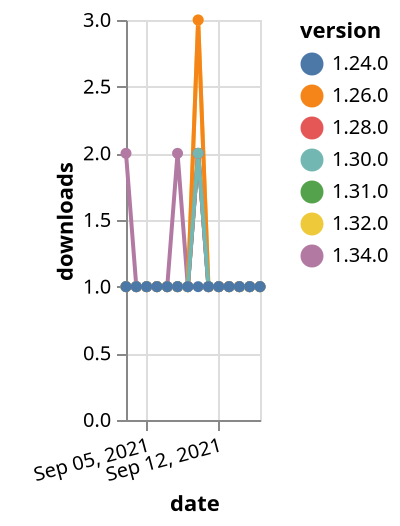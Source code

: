 {"$schema": "https://vega.github.io/schema/vega-lite/v5.json", "description": "A simple bar chart with embedded data.", "data": {"values": [{"date": "2021-09-03", "total": 135, "delta": 1, "version": "1.31.0"}, {"date": "2021-09-04", "total": 136, "delta": 1, "version": "1.31.0"}, {"date": "2021-09-05", "total": 137, "delta": 1, "version": "1.31.0"}, {"date": "2021-09-06", "total": 138, "delta": 1, "version": "1.31.0"}, {"date": "2021-09-07", "total": 139, "delta": 1, "version": "1.31.0"}, {"date": "2021-09-08", "total": 140, "delta": 1, "version": "1.31.0"}, {"date": "2021-09-09", "total": 141, "delta": 1, "version": "1.31.0"}, {"date": "2021-09-10", "total": 143, "delta": 2, "version": "1.31.0"}, {"date": "2021-09-11", "total": 144, "delta": 1, "version": "1.31.0"}, {"date": "2021-09-12", "total": 145, "delta": 1, "version": "1.31.0"}, {"date": "2021-09-13", "total": 146, "delta": 1, "version": "1.31.0"}, {"date": "2021-09-14", "total": 147, "delta": 1, "version": "1.31.0"}, {"date": "2021-09-15", "total": 148, "delta": 1, "version": "1.31.0"}, {"date": "2021-09-16", "total": 149, "delta": 1, "version": "1.31.0"}, {"date": "2021-09-03", "total": 122, "delta": 2, "version": "1.34.0"}, {"date": "2021-09-04", "total": 123, "delta": 1, "version": "1.34.0"}, {"date": "2021-09-05", "total": 124, "delta": 1, "version": "1.34.0"}, {"date": "2021-09-06", "total": 125, "delta": 1, "version": "1.34.0"}, {"date": "2021-09-07", "total": 126, "delta": 1, "version": "1.34.0"}, {"date": "2021-09-08", "total": 128, "delta": 2, "version": "1.34.0"}, {"date": "2021-09-09", "total": 129, "delta": 1, "version": "1.34.0"}, {"date": "2021-09-10", "total": 131, "delta": 2, "version": "1.34.0"}, {"date": "2021-09-11", "total": 132, "delta": 1, "version": "1.34.0"}, {"date": "2021-09-12", "total": 133, "delta": 1, "version": "1.34.0"}, {"date": "2021-09-13", "total": 134, "delta": 1, "version": "1.34.0"}, {"date": "2021-09-14", "total": 135, "delta": 1, "version": "1.34.0"}, {"date": "2021-09-15", "total": 136, "delta": 1, "version": "1.34.0"}, {"date": "2021-09-16", "total": 137, "delta": 1, "version": "1.34.0"}, {"date": "2021-09-03", "total": 163, "delta": 1, "version": "1.32.0"}, {"date": "2021-09-04", "total": 164, "delta": 1, "version": "1.32.0"}, {"date": "2021-09-05", "total": 165, "delta": 1, "version": "1.32.0"}, {"date": "2021-09-06", "total": 166, "delta": 1, "version": "1.32.0"}, {"date": "2021-09-07", "total": 167, "delta": 1, "version": "1.32.0"}, {"date": "2021-09-08", "total": 168, "delta": 1, "version": "1.32.0"}, {"date": "2021-09-09", "total": 169, "delta": 1, "version": "1.32.0"}, {"date": "2021-09-10", "total": 172, "delta": 3, "version": "1.32.0"}, {"date": "2021-09-11", "total": 173, "delta": 1, "version": "1.32.0"}, {"date": "2021-09-12", "total": 174, "delta": 1, "version": "1.32.0"}, {"date": "2021-09-13", "total": 175, "delta": 1, "version": "1.32.0"}, {"date": "2021-09-14", "total": 176, "delta": 1, "version": "1.32.0"}, {"date": "2021-09-15", "total": 177, "delta": 1, "version": "1.32.0"}, {"date": "2021-09-16", "total": 178, "delta": 1, "version": "1.32.0"}, {"date": "2021-09-03", "total": 162, "delta": 1, "version": "1.28.0"}, {"date": "2021-09-04", "total": 163, "delta": 1, "version": "1.28.0"}, {"date": "2021-09-05", "total": 164, "delta": 1, "version": "1.28.0"}, {"date": "2021-09-06", "total": 165, "delta": 1, "version": "1.28.0"}, {"date": "2021-09-07", "total": 166, "delta": 1, "version": "1.28.0"}, {"date": "2021-09-08", "total": 167, "delta": 1, "version": "1.28.0"}, {"date": "2021-09-09", "total": 168, "delta": 1, "version": "1.28.0"}, {"date": "2021-09-10", "total": 170, "delta": 2, "version": "1.28.0"}, {"date": "2021-09-11", "total": 171, "delta": 1, "version": "1.28.0"}, {"date": "2021-09-12", "total": 172, "delta": 1, "version": "1.28.0"}, {"date": "2021-09-13", "total": 173, "delta": 1, "version": "1.28.0"}, {"date": "2021-09-14", "total": 174, "delta": 1, "version": "1.28.0"}, {"date": "2021-09-15", "total": 175, "delta": 1, "version": "1.28.0"}, {"date": "2021-09-16", "total": 176, "delta": 1, "version": "1.28.0"}, {"date": "2021-09-03", "total": 282, "delta": 1, "version": "1.26.0"}, {"date": "2021-09-04", "total": 283, "delta": 1, "version": "1.26.0"}, {"date": "2021-09-05", "total": 284, "delta": 1, "version": "1.26.0"}, {"date": "2021-09-06", "total": 285, "delta": 1, "version": "1.26.0"}, {"date": "2021-09-07", "total": 286, "delta": 1, "version": "1.26.0"}, {"date": "2021-09-08", "total": 287, "delta": 1, "version": "1.26.0"}, {"date": "2021-09-09", "total": 288, "delta": 1, "version": "1.26.0"}, {"date": "2021-09-10", "total": 291, "delta": 3, "version": "1.26.0"}, {"date": "2021-09-11", "total": 292, "delta": 1, "version": "1.26.0"}, {"date": "2021-09-12", "total": 293, "delta": 1, "version": "1.26.0"}, {"date": "2021-09-13", "total": 294, "delta": 1, "version": "1.26.0"}, {"date": "2021-09-14", "total": 295, "delta": 1, "version": "1.26.0"}, {"date": "2021-09-15", "total": 296, "delta": 1, "version": "1.26.0"}, {"date": "2021-09-16", "total": 297, "delta": 1, "version": "1.26.0"}, {"date": "2021-09-03", "total": 148, "delta": 1, "version": "1.30.0"}, {"date": "2021-09-04", "total": 149, "delta": 1, "version": "1.30.0"}, {"date": "2021-09-05", "total": 150, "delta": 1, "version": "1.30.0"}, {"date": "2021-09-06", "total": 151, "delta": 1, "version": "1.30.0"}, {"date": "2021-09-07", "total": 152, "delta": 1, "version": "1.30.0"}, {"date": "2021-09-08", "total": 153, "delta": 1, "version": "1.30.0"}, {"date": "2021-09-09", "total": 154, "delta": 1, "version": "1.30.0"}, {"date": "2021-09-10", "total": 156, "delta": 2, "version": "1.30.0"}, {"date": "2021-09-11", "total": 157, "delta": 1, "version": "1.30.0"}, {"date": "2021-09-12", "total": 158, "delta": 1, "version": "1.30.0"}, {"date": "2021-09-13", "total": 159, "delta": 1, "version": "1.30.0"}, {"date": "2021-09-14", "total": 160, "delta": 1, "version": "1.30.0"}, {"date": "2021-09-15", "total": 161, "delta": 1, "version": "1.30.0"}, {"date": "2021-09-16", "total": 162, "delta": 1, "version": "1.30.0"}, {"date": "2021-09-03", "total": 208, "delta": 1, "version": "1.24.0"}, {"date": "2021-09-04", "total": 209, "delta": 1, "version": "1.24.0"}, {"date": "2021-09-05", "total": 210, "delta": 1, "version": "1.24.0"}, {"date": "2021-09-06", "total": 211, "delta": 1, "version": "1.24.0"}, {"date": "2021-09-07", "total": 212, "delta": 1, "version": "1.24.0"}, {"date": "2021-09-08", "total": 213, "delta": 1, "version": "1.24.0"}, {"date": "2021-09-09", "total": 214, "delta": 1, "version": "1.24.0"}, {"date": "2021-09-10", "total": 215, "delta": 1, "version": "1.24.0"}, {"date": "2021-09-11", "total": 216, "delta": 1, "version": "1.24.0"}, {"date": "2021-09-12", "total": 217, "delta": 1, "version": "1.24.0"}, {"date": "2021-09-13", "total": 218, "delta": 1, "version": "1.24.0"}, {"date": "2021-09-14", "total": 219, "delta": 1, "version": "1.24.0"}, {"date": "2021-09-15", "total": 220, "delta": 1, "version": "1.24.0"}, {"date": "2021-09-16", "total": 221, "delta": 1, "version": "1.24.0"}]}, "width": "container", "mark": {"type": "line", "point": {"filled": true}}, "encoding": {"x": {"field": "date", "type": "temporal", "timeUnit": "yearmonthdate", "title": "date", "axis": {"labelAngle": -15}}, "y": {"field": "delta", "type": "quantitative", "title": "downloads"}, "color": {"field": "version", "type": "nominal"}, "tooltip": {"field": "delta"}}}